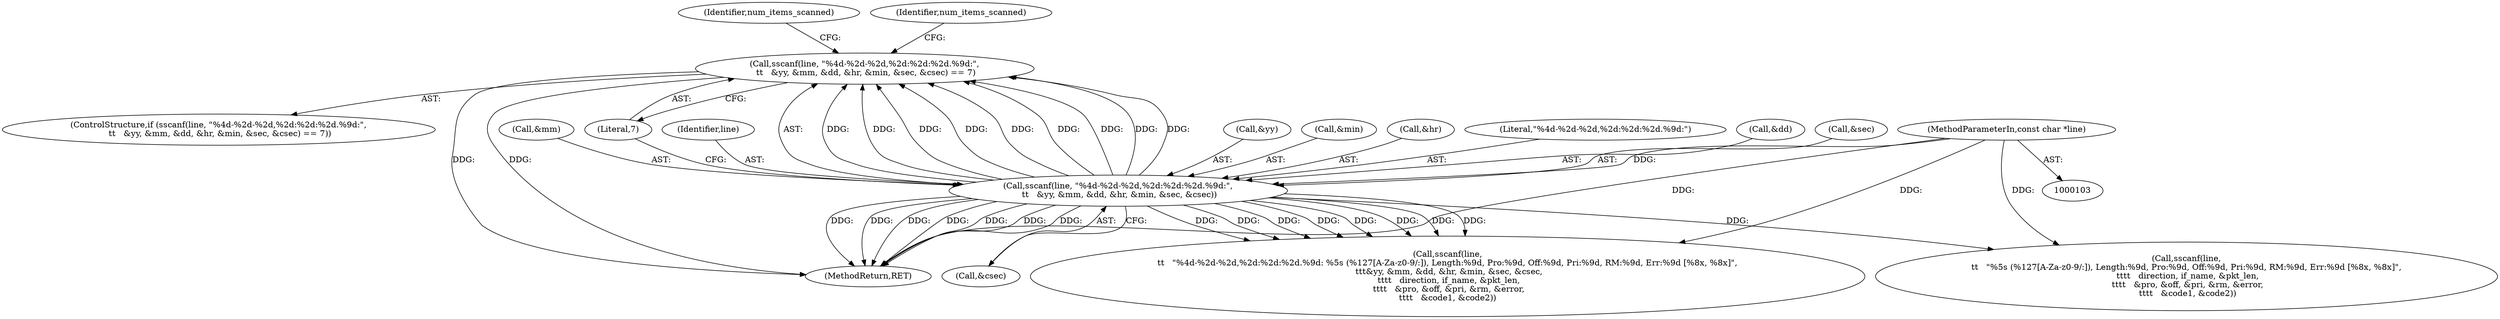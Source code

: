 digraph "0_wireshark_f5ec0afb766f19519ea9623152cca3bbe2229500_2@API" {
"1000142" [label="(Call,sscanf(line, \"%4d-%2d-%2d,%2d:%2d:%2d.%9d:\",\n \t\t   &yy, &mm, &dd, &hr, &min, &sec, &csec) == 7)"];
"1000143" [label="(Call,sscanf(line, \"%4d-%2d-%2d,%2d:%2d:%2d.%9d:\",\n \t\t   &yy, &mm, &dd, &hr, &min, &sec, &csec))"];
"1000105" [label="(MethodParameterIn,const char *line)"];
"1000146" [label="(Call,&yy)"];
"1000154" [label="(Call,&min)"];
"1000152" [label="(Call,&hr)"];
"1000141" [label="(ControlStructure,if (sscanf(line, \"%4d-%2d-%2d,%2d:%2d:%2d.%9d:\",\n \t\t   &yy, &mm, &dd, &hr, &min, &sec, &csec) == 7))"];
"1000560" [label="(MethodReturn,RET)"];
"1000145" [label="(Literal,\"%4d-%2d-%2d,%2d:%2d:%2d.%9d:\")"];
"1000150" [label="(Call,&dd)"];
"1000105" [label="(MethodParameterIn,const char *line)"];
"1000220" [label="(Call,sscanf(line,\n\t\t   \"%5s (%127[A-Za-z0-9/:]), Length:%9d, Pro:%9d, Off:%9d, Pri:%9d, RM:%9d, Err:%9d [%8x, %8x]\",\n \t\t\t\t   direction, if_name, &pkt_len,\n \t\t\t\t   &pro, &off, &pri, &rm, &error,\n \t\t\t\t   &code1, &code2))"];
"1000163" [label="(Identifier,num_items_scanned)"];
"1000142" [label="(Call,sscanf(line, \"%4d-%2d-%2d,%2d:%2d:%2d.%9d:\",\n \t\t   &yy, &mm, &dd, &hr, &min, &sec, &csec) == 7)"];
"1000219" [label="(Identifier,num_items_scanned)"];
"1000158" [label="(Call,&csec)"];
"1000156" [label="(Call,&sec)"];
"1000164" [label="(Call,sscanf(line,\n\t\t   \"%4d-%2d-%2d,%2d:%2d:%2d.%9d: %5s (%127[A-Za-z0-9/:]), Length:%9d, Pro:%9d, Off:%9d, Pri:%9d, RM:%9d, Err:%9d [%8x, %8x]\",\n \t\t\t&yy, &mm, &dd, &hr, &min, &sec, &csec,\n \t\t\t\t   direction, if_name, &pkt_len,\n \t\t\t\t   &pro, &off, &pri, &rm, &error,\n\t\t\t\t   &code1, &code2))"];
"1000148" [label="(Call,&mm)"];
"1000160" [label="(Literal,7)"];
"1000143" [label="(Call,sscanf(line, \"%4d-%2d-%2d,%2d:%2d:%2d.%9d:\",\n \t\t   &yy, &mm, &dd, &hr, &min, &sec, &csec))"];
"1000144" [label="(Identifier,line)"];
"1000142" -> "1000141"  [label="AST: "];
"1000142" -> "1000160"  [label="CFG: "];
"1000143" -> "1000142"  [label="AST: "];
"1000160" -> "1000142"  [label="AST: "];
"1000163" -> "1000142"  [label="CFG: "];
"1000219" -> "1000142"  [label="CFG: "];
"1000142" -> "1000560"  [label="DDG: "];
"1000142" -> "1000560"  [label="DDG: "];
"1000143" -> "1000142"  [label="DDG: "];
"1000143" -> "1000142"  [label="DDG: "];
"1000143" -> "1000142"  [label="DDG: "];
"1000143" -> "1000142"  [label="DDG: "];
"1000143" -> "1000142"  [label="DDG: "];
"1000143" -> "1000142"  [label="DDG: "];
"1000143" -> "1000142"  [label="DDG: "];
"1000143" -> "1000142"  [label="DDG: "];
"1000143" -> "1000142"  [label="DDG: "];
"1000143" -> "1000158"  [label="CFG: "];
"1000144" -> "1000143"  [label="AST: "];
"1000145" -> "1000143"  [label="AST: "];
"1000146" -> "1000143"  [label="AST: "];
"1000148" -> "1000143"  [label="AST: "];
"1000150" -> "1000143"  [label="AST: "];
"1000152" -> "1000143"  [label="AST: "];
"1000154" -> "1000143"  [label="AST: "];
"1000156" -> "1000143"  [label="AST: "];
"1000158" -> "1000143"  [label="AST: "];
"1000160" -> "1000143"  [label="CFG: "];
"1000143" -> "1000560"  [label="DDG: "];
"1000143" -> "1000560"  [label="DDG: "];
"1000143" -> "1000560"  [label="DDG: "];
"1000143" -> "1000560"  [label="DDG: "];
"1000143" -> "1000560"  [label="DDG: "];
"1000143" -> "1000560"  [label="DDG: "];
"1000143" -> "1000560"  [label="DDG: "];
"1000105" -> "1000143"  [label="DDG: "];
"1000143" -> "1000164"  [label="DDG: "];
"1000143" -> "1000164"  [label="DDG: "];
"1000143" -> "1000164"  [label="DDG: "];
"1000143" -> "1000164"  [label="DDG: "];
"1000143" -> "1000164"  [label="DDG: "];
"1000143" -> "1000164"  [label="DDG: "];
"1000143" -> "1000164"  [label="DDG: "];
"1000143" -> "1000164"  [label="DDG: "];
"1000143" -> "1000220"  [label="DDG: "];
"1000105" -> "1000103"  [label="AST: "];
"1000105" -> "1000560"  [label="DDG: "];
"1000105" -> "1000164"  [label="DDG: "];
"1000105" -> "1000220"  [label="DDG: "];
}
